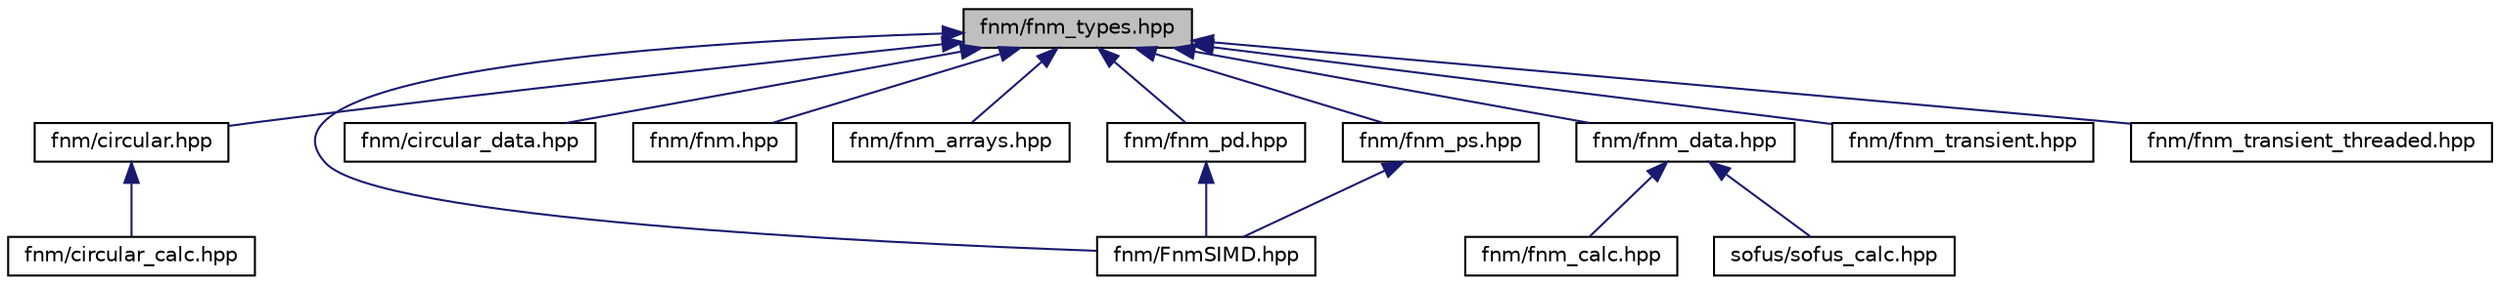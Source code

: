 digraph "fnm/fnm_types.hpp"
{
 // LATEX_PDF_SIZE
  edge [fontname="Helvetica",fontsize="10",labelfontname="Helvetica",labelfontsize="10"];
  node [fontname="Helvetica",fontsize="10",shape=record];
  Node1 [label="fnm/fnm_types.hpp",height=0.2,width=0.4,color="black", fillcolor="grey75", style="filled", fontcolor="black",tooltip="Structure types used for field simulations."];
  Node1 -> Node2 [dir="back",color="midnightblue",fontsize="10",style="solid",fontname="Helvetica"];
  Node2 [label="fnm/FnmSIMD.hpp",height=0.2,width=0.4,color="black", fillcolor="white", style="filled",URL="$d2/d03/FnmSIMD_8hpp.html",tooltip=" "];
  Node1 -> Node3 [dir="back",color="midnightblue",fontsize="10",style="solid",fontname="Helvetica"];
  Node3 [label="fnm/circular.hpp",height=0.2,width=0.4,color="black", fillcolor="white", style="filled",URL="$df/dc5/circular_8hpp.html",tooltip=" "];
  Node3 -> Node4 [dir="back",color="midnightblue",fontsize="10",style="solid",fontname="Helvetica"];
  Node4 [label="fnm/circular_calc.hpp",height=0.2,width=0.4,color="black", fillcolor="white", style="filled",URL="$df/d66/circular__calc_8hpp.html",tooltip=" "];
  Node1 -> Node5 [dir="back",color="midnightblue",fontsize="10",style="solid",fontname="Helvetica"];
  Node5 [label="fnm/circular_data.hpp",height=0.2,width=0.4,color="black", fillcolor="white", style="filled",URL="$d9/d7b/circular__data_8hpp.html",tooltip=" "];
  Node1 -> Node6 [dir="back",color="midnightblue",fontsize="10",style="solid",fontname="Helvetica"];
  Node6 [label="fnm/fnm.hpp",height=0.2,width=0.4,color="black", fillcolor="white", style="filled",URL="$d0/d54/fnm_8hpp.html",tooltip="Contains Aperture class with methods using the fast nearfield method (FNM)"];
  Node1 -> Node7 [dir="back",color="midnightblue",fontsize="10",style="solid",fontname="Helvetica"];
  Node7 [label="fnm/fnm_arrays.hpp",height=0.2,width=0.4,color="black", fillcolor="white", style="filled",URL="$df/d6e/fnm__arrays_8hpp.html",tooltip="Geometries for transducer arrays."];
  Node1 -> Node8 [dir="back",color="midnightblue",fontsize="10",style="solid",fontname="Helvetica"];
  Node8 [label="fnm/fnm_data.hpp",height=0.2,width=0.4,color="black", fillcolor="white", style="filled",URL="$d2/d0e/fnm__data_8hpp.html",tooltip="Data structures containing data for field computation."];
  Node8 -> Node9 [dir="back",color="midnightblue",fontsize="10",style="solid",fontname="Helvetica"];
  Node9 [label="fnm/fnm_calc.hpp",height=0.2,width=0.4,color="black", fillcolor="white", style="filled",URL="$de/d0e/fnm__calc_8hpp.html",tooltip="Function used for Fast-Nearfield-Method."];
  Node8 -> Node10 [dir="back",color="midnightblue",fontsize="10",style="solid",fontname="Helvetica"];
  Node10 [label="sofus/sofus_calc.hpp",height=0.2,width=0.4,color="black", fillcolor="white", style="filled",URL="$d0/d2c/sofus__calc_8hpp.html",tooltip=" "];
  Node1 -> Node11 [dir="back",color="midnightblue",fontsize="10",style="solid",fontname="Helvetica"];
  Node11 [label="fnm/fnm_pd.hpp",height=0.2,width=0.4,color="black", fillcolor="white", style="filled",URL="$d6/dea/fnm__pd_8hpp.html",tooltip=" "];
  Node11 -> Node2 [dir="back",color="midnightblue",fontsize="10",style="solid",fontname="Helvetica"];
  Node1 -> Node12 [dir="back",color="midnightblue",fontsize="10",style="solid",fontname="Helvetica"];
  Node12 [label="fnm/fnm_ps.hpp",height=0.2,width=0.4,color="black", fillcolor="white", style="filled",URL="$db/d34/fnm__ps_8hpp.html",tooltip=" "];
  Node12 -> Node2 [dir="back",color="midnightblue",fontsize="10",style="solid",fontname="Helvetica"];
  Node1 -> Node13 [dir="back",color="midnightblue",fontsize="10",style="solid",fontname="Helvetica"];
  Node13 [label="fnm/fnm_transient.hpp",height=0.2,width=0.4,color="black", fillcolor="white", style="filled",URL="$d1/dd3/fnm__transient_8hpp.html",tooltip=" "];
  Node1 -> Node14 [dir="back",color="midnightblue",fontsize="10",style="solid",fontname="Helvetica"];
  Node14 [label="fnm/fnm_transient_threaded.hpp",height=0.2,width=0.4,color="black", fillcolor="white", style="filled",URL="$da/dc5/fnm__transient__threaded_8hpp.html",tooltip=" "];
}
